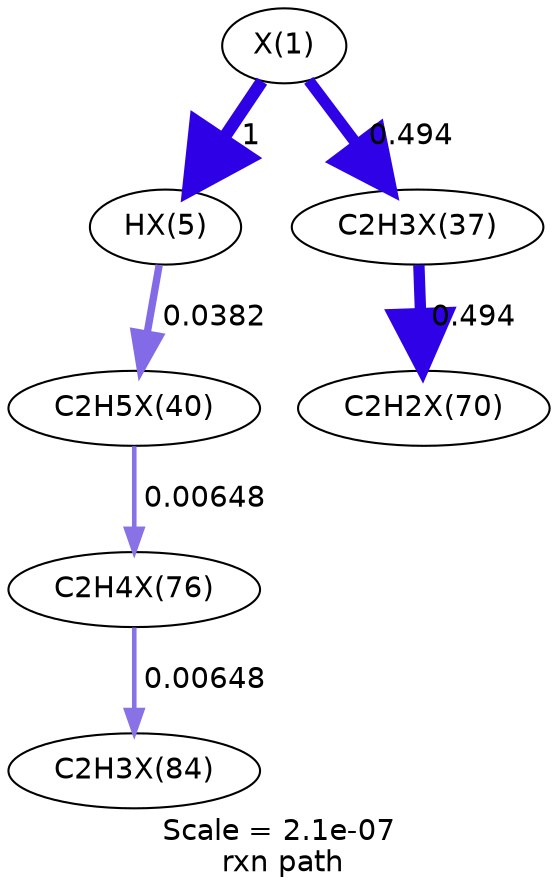 digraph reaction_paths {
center=1;
s48 -> s49[fontname="Helvetica", style="setlinewidth(6)", arrowsize=3, color="0.7, 1.5, 0.9"
, label=" 1"];
s48 -> s50[fontname="Helvetica", style="setlinewidth(5.47)", arrowsize=2.73, color="0.7, 0.994, 0.9"
, label=" 0.494"];
s49 -> s51[fontname="Helvetica", style="setlinewidth(3.54)", arrowsize=1.77, color="0.7, 0.538, 0.9"
, label=" 0.0382"];
s50 -> s54[fontname="Helvetica", style="setlinewidth(5.47)", arrowsize=2.73, color="0.7, 0.994, 0.9"
, label=" 0.494"];
s51 -> s55[fontname="Helvetica", style="setlinewidth(2.2)", arrowsize=1.1, color="0.7, 0.506, 0.9"
, label=" 0.00648"];
s55 -> s59[fontname="Helvetica", style="setlinewidth(2.2)", arrowsize=1.1, color="0.7, 0.506, 0.9"
, label=" 0.00648"];
s48 [ fontname="Helvetica", label="X(1)"];
s49 [ fontname="Helvetica", label="HX(5)"];
s50 [ fontname="Helvetica", label="C2H3X(37)"];
s51 [ fontname="Helvetica", label="C2H5X(40)"];
s54 [ fontname="Helvetica", label="C2H2X(70)"];
s55 [ fontname="Helvetica", label="C2H4X(76)"];
s59 [ fontname="Helvetica", label="C2H3X(84)"];
 label = "Scale = 2.1e-07\l rxn path";
 fontname = "Helvetica";
}
